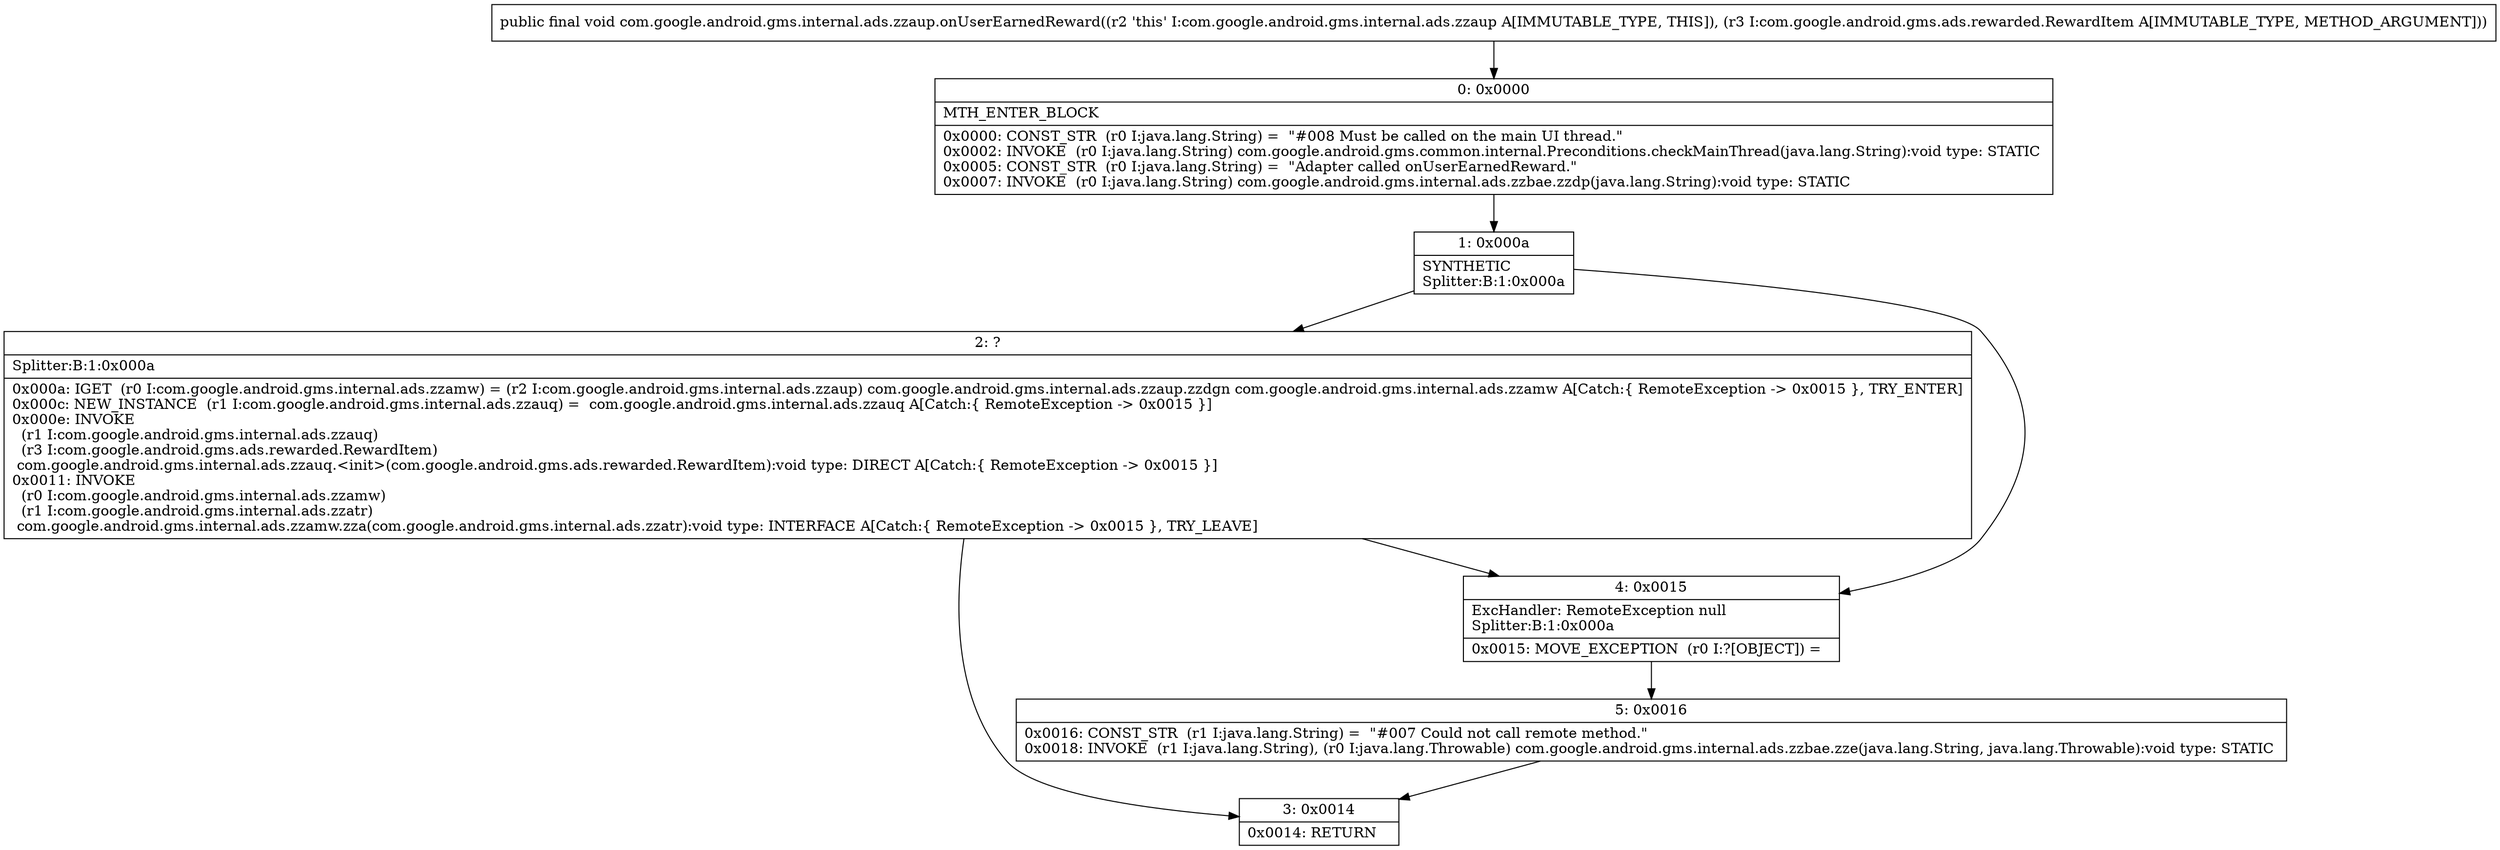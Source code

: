 digraph "CFG forcom.google.android.gms.internal.ads.zzaup.onUserEarnedReward(Lcom\/google\/android\/gms\/ads\/rewarded\/RewardItem;)V" {
Node_0 [shape=record,label="{0\:\ 0x0000|MTH_ENTER_BLOCK\l|0x0000: CONST_STR  (r0 I:java.lang.String) =  \"#008 Must be called on the main UI thread.\" \l0x0002: INVOKE  (r0 I:java.lang.String) com.google.android.gms.common.internal.Preconditions.checkMainThread(java.lang.String):void type: STATIC \l0x0005: CONST_STR  (r0 I:java.lang.String) =  \"Adapter called onUserEarnedReward.\" \l0x0007: INVOKE  (r0 I:java.lang.String) com.google.android.gms.internal.ads.zzbae.zzdp(java.lang.String):void type: STATIC \l}"];
Node_1 [shape=record,label="{1\:\ 0x000a|SYNTHETIC\lSplitter:B:1:0x000a\l}"];
Node_2 [shape=record,label="{2\:\ ?|Splitter:B:1:0x000a\l|0x000a: IGET  (r0 I:com.google.android.gms.internal.ads.zzamw) = (r2 I:com.google.android.gms.internal.ads.zzaup) com.google.android.gms.internal.ads.zzaup.zzdgn com.google.android.gms.internal.ads.zzamw A[Catch:\{ RemoteException \-\> 0x0015 \}, TRY_ENTER]\l0x000c: NEW_INSTANCE  (r1 I:com.google.android.gms.internal.ads.zzauq) =  com.google.android.gms.internal.ads.zzauq A[Catch:\{ RemoteException \-\> 0x0015 \}]\l0x000e: INVOKE  \l  (r1 I:com.google.android.gms.internal.ads.zzauq)\l  (r3 I:com.google.android.gms.ads.rewarded.RewardItem)\l com.google.android.gms.internal.ads.zzauq.\<init\>(com.google.android.gms.ads.rewarded.RewardItem):void type: DIRECT A[Catch:\{ RemoteException \-\> 0x0015 \}]\l0x0011: INVOKE  \l  (r0 I:com.google.android.gms.internal.ads.zzamw)\l  (r1 I:com.google.android.gms.internal.ads.zzatr)\l com.google.android.gms.internal.ads.zzamw.zza(com.google.android.gms.internal.ads.zzatr):void type: INTERFACE A[Catch:\{ RemoteException \-\> 0x0015 \}, TRY_LEAVE]\l}"];
Node_3 [shape=record,label="{3\:\ 0x0014|0x0014: RETURN   \l}"];
Node_4 [shape=record,label="{4\:\ 0x0015|ExcHandler: RemoteException null\lSplitter:B:1:0x000a\l|0x0015: MOVE_EXCEPTION  (r0 I:?[OBJECT]) =  \l}"];
Node_5 [shape=record,label="{5\:\ 0x0016|0x0016: CONST_STR  (r1 I:java.lang.String) =  \"#007 Could not call remote method.\" \l0x0018: INVOKE  (r1 I:java.lang.String), (r0 I:java.lang.Throwable) com.google.android.gms.internal.ads.zzbae.zze(java.lang.String, java.lang.Throwable):void type: STATIC \l}"];
MethodNode[shape=record,label="{public final void com.google.android.gms.internal.ads.zzaup.onUserEarnedReward((r2 'this' I:com.google.android.gms.internal.ads.zzaup A[IMMUTABLE_TYPE, THIS]), (r3 I:com.google.android.gms.ads.rewarded.RewardItem A[IMMUTABLE_TYPE, METHOD_ARGUMENT])) }"];
MethodNode -> Node_0;
Node_0 -> Node_1;
Node_1 -> Node_2;
Node_1 -> Node_4;
Node_2 -> Node_3;
Node_2 -> Node_4;
Node_4 -> Node_5;
Node_5 -> Node_3;
}

